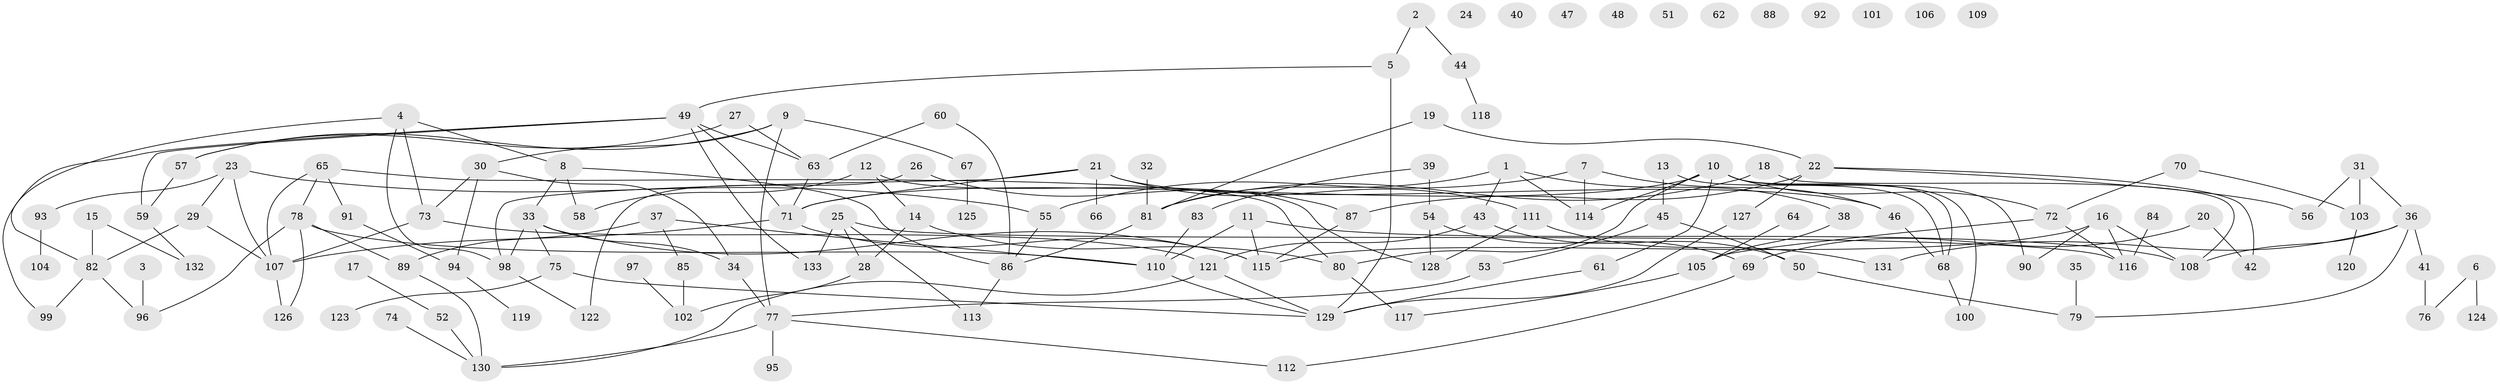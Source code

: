 // coarse degree distribution, {8: 0.014492753623188406, 11: 0.014492753623188406, 6: 0.043478260869565216, 10: 0.028985507246376812, 7: 0.043478260869565216, 3: 0.2318840579710145, 4: 0.10144927536231885, 2: 0.2318840579710145, 5: 0.10144927536231885, 1: 0.18840579710144928}
// Generated by graph-tools (version 1.1) at 2025/48/03/04/25 22:48:27]
// undirected, 133 vertices, 177 edges
graph export_dot {
  node [color=gray90,style=filled];
  1;
  2;
  3;
  4;
  5;
  6;
  7;
  8;
  9;
  10;
  11;
  12;
  13;
  14;
  15;
  16;
  17;
  18;
  19;
  20;
  21;
  22;
  23;
  24;
  25;
  26;
  27;
  28;
  29;
  30;
  31;
  32;
  33;
  34;
  35;
  36;
  37;
  38;
  39;
  40;
  41;
  42;
  43;
  44;
  45;
  46;
  47;
  48;
  49;
  50;
  51;
  52;
  53;
  54;
  55;
  56;
  57;
  58;
  59;
  60;
  61;
  62;
  63;
  64;
  65;
  66;
  67;
  68;
  69;
  70;
  71;
  72;
  73;
  74;
  75;
  76;
  77;
  78;
  79;
  80;
  81;
  82;
  83;
  84;
  85;
  86;
  87;
  88;
  89;
  90;
  91;
  92;
  93;
  94;
  95;
  96;
  97;
  98;
  99;
  100;
  101;
  102;
  103;
  104;
  105;
  106;
  107;
  108;
  109;
  110;
  111;
  112;
  113;
  114;
  115;
  116;
  117;
  118;
  119;
  120;
  121;
  122;
  123;
  124;
  125;
  126;
  127;
  128;
  129;
  130;
  131;
  132;
  133;
  1 -- 38;
  1 -- 43;
  1 -- 81;
  1 -- 114;
  2 -- 5;
  2 -- 44;
  3 -- 96;
  4 -- 8;
  4 -- 73;
  4 -- 82;
  4 -- 98;
  5 -- 49;
  5 -- 129;
  6 -- 76;
  6 -- 124;
  7 -- 46;
  7 -- 55;
  7 -- 114;
  8 -- 33;
  8 -- 58;
  8 -- 86;
  9 -- 30;
  9 -- 57;
  9 -- 67;
  9 -- 77;
  10 -- 61;
  10 -- 68;
  10 -- 71;
  10 -- 72;
  10 -- 80;
  10 -- 90;
  10 -- 100;
  10 -- 114;
  11 -- 108;
  11 -- 110;
  11 -- 115;
  12 -- 14;
  12 -- 58;
  12 -- 128;
  13 -- 45;
  13 -- 68;
  14 -- 28;
  14 -- 80;
  15 -- 82;
  15 -- 132;
  16 -- 90;
  16 -- 108;
  16 -- 115;
  16 -- 116;
  17 -- 52;
  18 -- 81;
  18 -- 108;
  19 -- 22;
  19 -- 81;
  20 -- 42;
  20 -- 69;
  21 -- 46;
  21 -- 66;
  21 -- 71;
  21 -- 98;
  21 -- 111;
  22 -- 42;
  22 -- 56;
  22 -- 87;
  22 -- 127;
  23 -- 29;
  23 -- 55;
  23 -- 93;
  23 -- 107;
  25 -- 28;
  25 -- 113;
  25 -- 116;
  25 -- 133;
  26 -- 87;
  26 -- 122;
  27 -- 57;
  27 -- 63;
  28 -- 102;
  29 -- 82;
  29 -- 107;
  30 -- 34;
  30 -- 73;
  30 -- 94;
  31 -- 36;
  31 -- 56;
  31 -- 103;
  32 -- 81;
  33 -- 34;
  33 -- 75;
  33 -- 98;
  33 -- 115;
  34 -- 77;
  35 -- 79;
  36 -- 41;
  36 -- 79;
  36 -- 108;
  36 -- 131;
  37 -- 85;
  37 -- 89;
  37 -- 110;
  38 -- 105;
  39 -- 54;
  39 -- 83;
  41 -- 76;
  43 -- 50;
  43 -- 121;
  44 -- 118;
  45 -- 50;
  45 -- 53;
  46 -- 68;
  49 -- 59;
  49 -- 63;
  49 -- 71;
  49 -- 99;
  49 -- 133;
  50 -- 79;
  52 -- 130;
  53 -- 77;
  54 -- 69;
  54 -- 128;
  55 -- 86;
  57 -- 59;
  59 -- 132;
  60 -- 63;
  60 -- 86;
  61 -- 129;
  63 -- 71;
  64 -- 105;
  65 -- 78;
  65 -- 80;
  65 -- 91;
  65 -- 107;
  67 -- 125;
  68 -- 100;
  69 -- 112;
  70 -- 72;
  70 -- 103;
  71 -- 107;
  71 -- 115;
  72 -- 105;
  72 -- 116;
  73 -- 107;
  73 -- 121;
  74 -- 130;
  75 -- 123;
  75 -- 129;
  77 -- 95;
  77 -- 112;
  77 -- 130;
  78 -- 89;
  78 -- 96;
  78 -- 110;
  78 -- 126;
  80 -- 117;
  81 -- 86;
  82 -- 96;
  82 -- 99;
  83 -- 110;
  84 -- 116;
  85 -- 102;
  86 -- 113;
  87 -- 115;
  89 -- 130;
  91 -- 94;
  93 -- 104;
  94 -- 119;
  97 -- 102;
  98 -- 122;
  103 -- 120;
  105 -- 117;
  107 -- 126;
  110 -- 129;
  111 -- 128;
  111 -- 131;
  121 -- 129;
  121 -- 130;
  127 -- 129;
}
